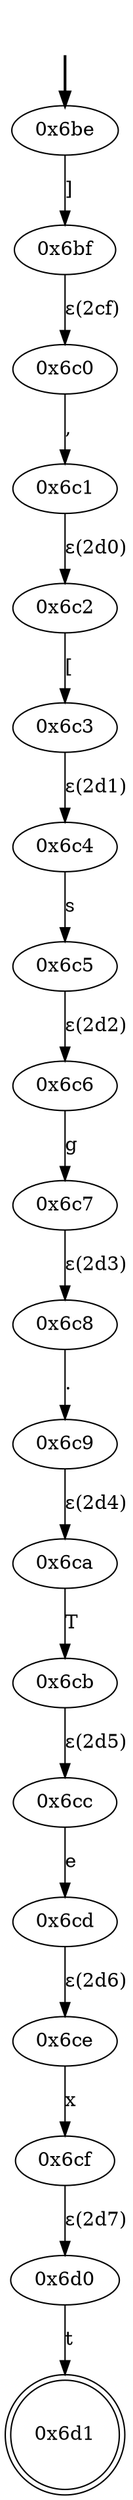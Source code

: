digraph {
	fake [style=invisible]
	"0x6be" [root=true]
	"0x6bf"
	"0x6c0"
	"0x6c1"
	"0x6c2"
	"0x6c3"
	"0x6c4"
	"0x6c5"
	"0x6c6"
	"0x6c7"
	"0x6c8"
	"0x6c9"
	"0x6ca"
	"0x6cb"
	"0x6cc"
	"0x6cd"
	"0x6ce"
	"0x6cf"
	"0x6d0"
	"0x6d1" [shape=doublecircle]
	fake -> "0x6be" [style=bold]
	"0x6be" -> "0x6bf" [label="]"]
	"0x6c0" -> "0x6c1" [label=","]
	"0x6bf" -> "0x6c0" [label="ε(2cf)"]
	"0x6c2" -> "0x6c3" [label="["]
	"0x6c1" -> "0x6c2" [label="ε(2d0)"]
	"0x6c4" -> "0x6c5" [label=s]
	"0x6c3" -> "0x6c4" [label="ε(2d1)"]
	"0x6c6" -> "0x6c7" [label=g]
	"0x6c5" -> "0x6c6" [label="ε(2d2)"]
	"0x6c8" -> "0x6c9" [label="."]
	"0x6c7" -> "0x6c8" [label="ε(2d3)"]
	"0x6ca" -> "0x6cb" [label=T]
	"0x6c9" -> "0x6ca" [label="ε(2d4)"]
	"0x6cc" -> "0x6cd" [label=e]
	"0x6cb" -> "0x6cc" [label="ε(2d5)"]
	"0x6ce" -> "0x6cf" [label=x]
	"0x6cd" -> "0x6ce" [label="ε(2d6)"]
	"0x6d0" -> "0x6d1" [label=t]
	"0x6cf" -> "0x6d0" [label="ε(2d7)"]
}
